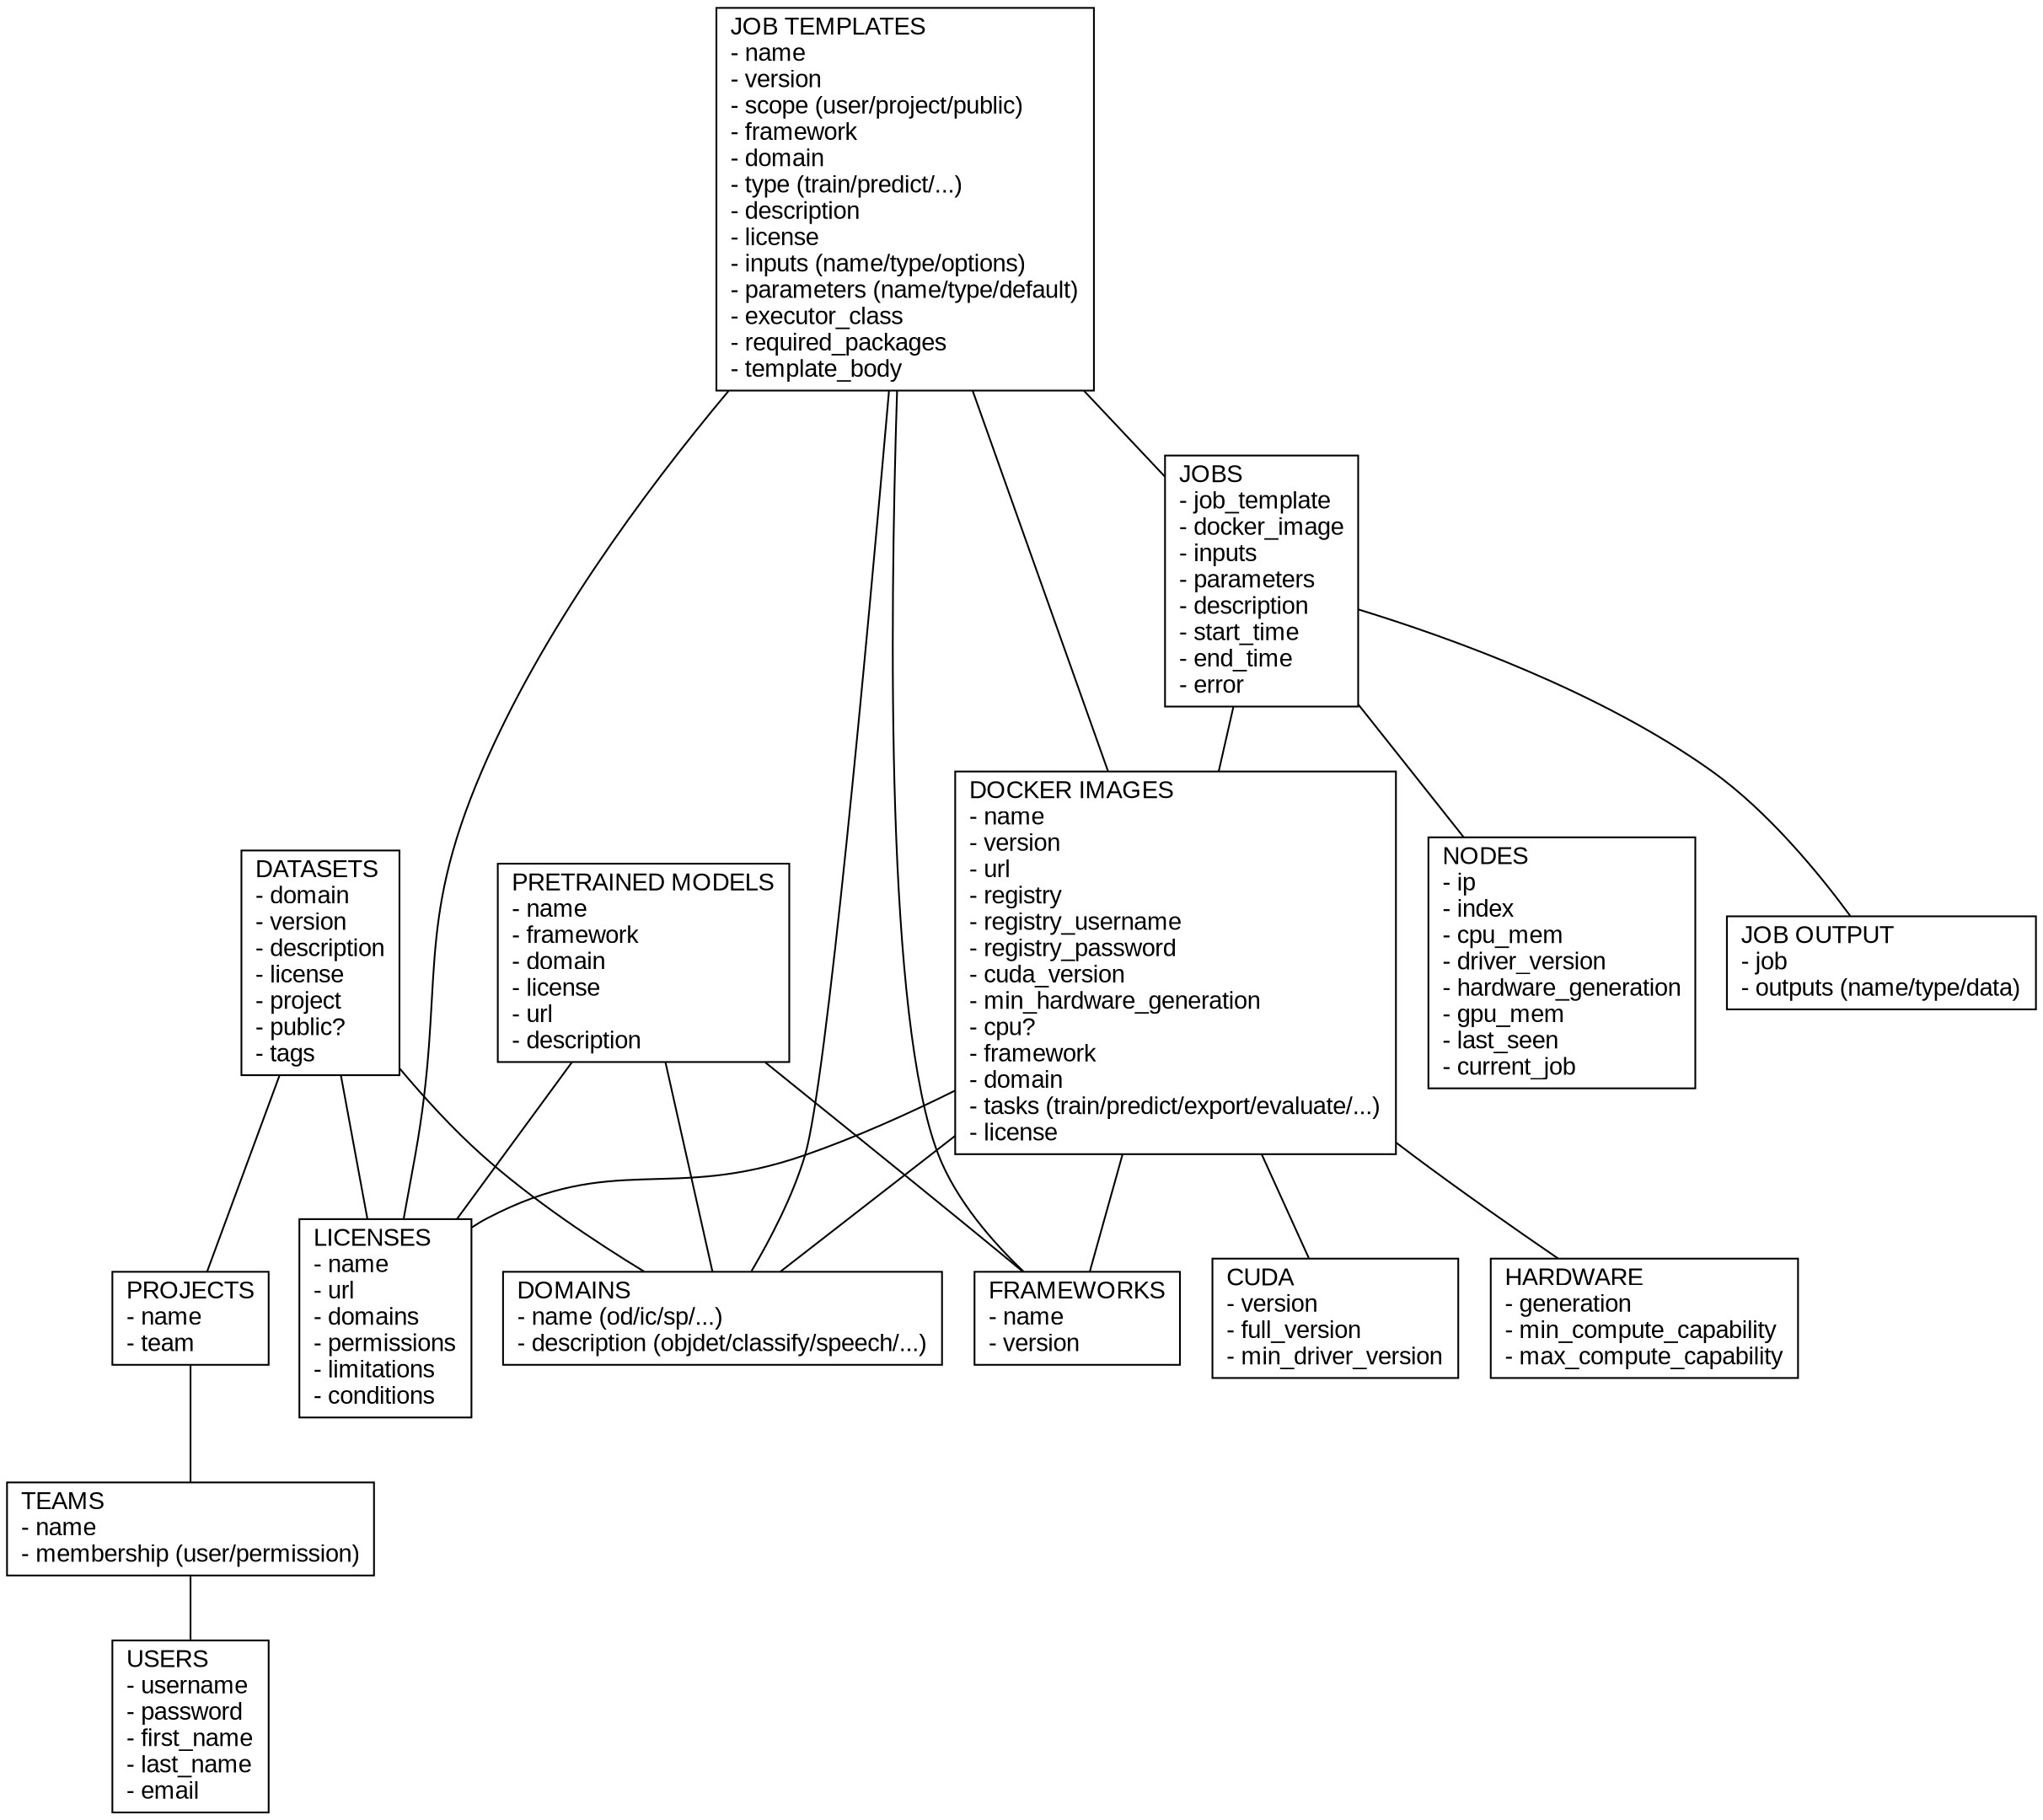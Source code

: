 graph {

  node [shape=record fontname=Arial];

  users [label = "USERS\l- username\l- password\l- first_name\l- last_name\l- email\l"];
  teams [label = "TEAMS\l- name\l- membership (user/permission)\l"];
  projects [label = "PROJECTS\l- name\l- team\l"];
  licenses [label = "LICENSES\l- name\l- url\l- domains\l- permissions\l- limitations\l- conditions\l"];
  domains [label = "DOMAINS\l- name (od/ic/sp/...)\l- description (objdet/classify/speech/...)\l"];

  cuda [label = "CUDA\l- version\l- full_version\l- min_driver_version"];
  docker_images [label = "DOCKER IMAGES\l- name\l- version\l- url\l- registry\l- registry_username\l- registry_password\l- cuda_version\l- min_hardware_generation\l- cpu?\l- framework\l- domain\l- tasks (train/predict/export/evaluate/...)\l- license\l"];
  frameworks [label = "FRAMEWORKS\l- name\l- version\l"];
  hardware [label = "HARDWARE\l- generation\l- min_compute_capability\l- max_compute_capability\l"];
  nodes [label = "NODES\l- ip\l- index\l- cpu_mem\l- driver_version\l- hardware_generation\l- gpu_mem\l- last_seen\l- current_job\l"];

  datasets [label = "DATASETS\l- domain\l- version\l- description\l- license\l- project\l- public?\l- tags\l"];
  pretrained_models [label = "PRETRAINED MODELS\l- name\l- framework\l- domain\l- license\l- url\l- description\l"];
  job_templates [label = "JOB TEMPLATES\l- name\l- version\l- scope (user/project/public)\l- framework\l- domain\l- type (train/predict/...)\l- description\l- license\l- inputs (name/type/options)\l- parameters (name/type/default)\l- executor_class\l- required_packages\l- template_body\l"];
  jobs [label = "JOBS\l- job_template\l- docker_image\l- inputs\l- parameters\l- description\l- start_time\l- end_time\l- error\l"];
  job_output [label = "JOB OUTPUT\l- job\l- outputs (name/type/data)\l"];

  teams -- users;
  projects -- teams;
  datasets -- licenses;
  datasets -- projects;
  datasets -- domains;
  pretrained_models -- frameworks;
  pretrained_models -- licenses;
  pretrained_models -- domains;
  docker_images -- cuda;
  docker_images -- hardware;
  docker_images -- frameworks;
  docker_images -- licenses;
  docker_images -- domains;
  job_templates -- jobs;
  job_templates -- licenses;
  job_templates -- frameworks;
  job_templates -- docker_images;
  job_templates -- domains;
  jobs -- job_output;
  jobs -- nodes;
  jobs -- docker_images;
}
